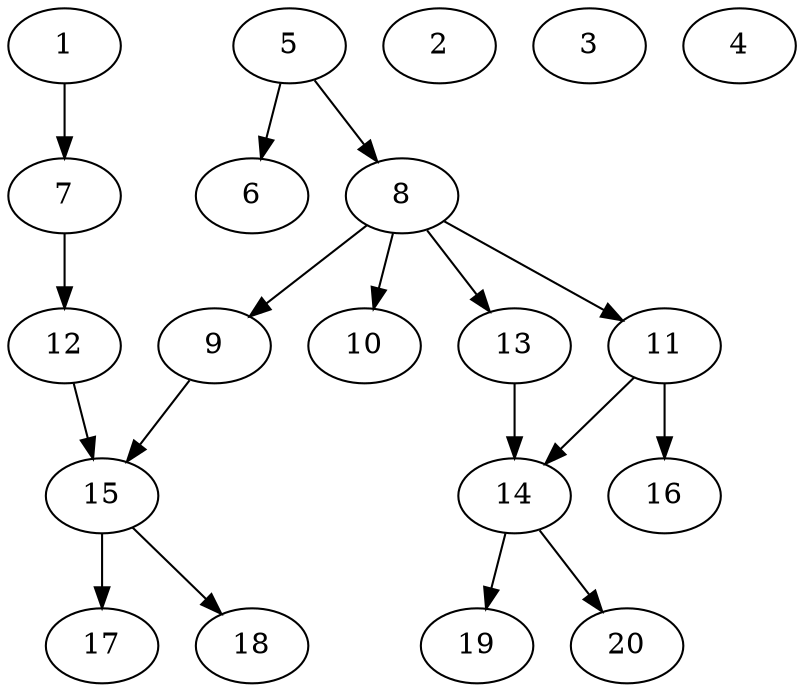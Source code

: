 // DAG automatically generated by daggen at Sat Jul 27 15:37:47 2019
// ./daggen --dot -n 20 --ccr 0.3 --fat 0.5 --regular 0.5 --density 0.4 --mindata 5242880 --maxdata 52428800 
digraph G {
  1 [size="87422293", alpha="0.09", expect_size="26226688"] 
  1 -> 7 [size ="26226688"]
  2 [size="19636907", alpha="0.10", expect_size="5891072"] 
  3 [size="126679040", alpha="0.04", expect_size="38003712"] 
  4 [size="129539413", alpha="0.13", expect_size="38861824"] 
  5 [size="67225600", alpha="0.12", expect_size="20167680"] 
  5 -> 6 [size ="20167680"]
  5 -> 8 [size ="20167680"]
  6 [size="163549867", alpha="0.09", expect_size="49064960"] 
  7 [size="90586453", alpha="0.02", expect_size="27175936"] 
  7 -> 12 [size ="27175936"]
  8 [size="131164160", alpha="0.14", expect_size="39349248"] 
  8 -> 9 [size ="39349248"]
  8 -> 10 [size ="39349248"]
  8 -> 11 [size ="39349248"]
  8 -> 13 [size ="39349248"]
  9 [size="121337173", alpha="0.13", expect_size="36401152"] 
  9 -> 15 [size ="36401152"]
  10 [size="23616853", alpha="0.03", expect_size="7085056"] 
  11 [size="117654187", alpha="0.15", expect_size="35296256"] 
  11 -> 14 [size ="35296256"]
  11 -> 16 [size ="35296256"]
  12 [size="34720427", alpha="0.19", expect_size="10416128"] 
  12 -> 15 [size ="10416128"]
  13 [size="116944213", alpha="0.14", expect_size="35083264"] 
  13 -> 14 [size ="35083264"]
  14 [size="146247680", alpha="0.16", expect_size="43874304"] 
  14 -> 19 [size ="43874304"]
  14 -> 20 [size ="43874304"]
  15 [size="88750080", alpha="0.09", expect_size="26625024"] 
  15 -> 17 [size ="26625024"]
  15 -> 18 [size ="26625024"]
  16 [size="24637440", alpha="0.16", expect_size="7391232"] 
  17 [size="94962347", alpha="0.15", expect_size="28488704"] 
  18 [size="107704320", alpha="0.13", expect_size="32311296"] 
  19 [size="64092160", alpha="0.10", expect_size="19227648"] 
  20 [size="168366080", alpha="0.04", expect_size="50509824"] 
}
